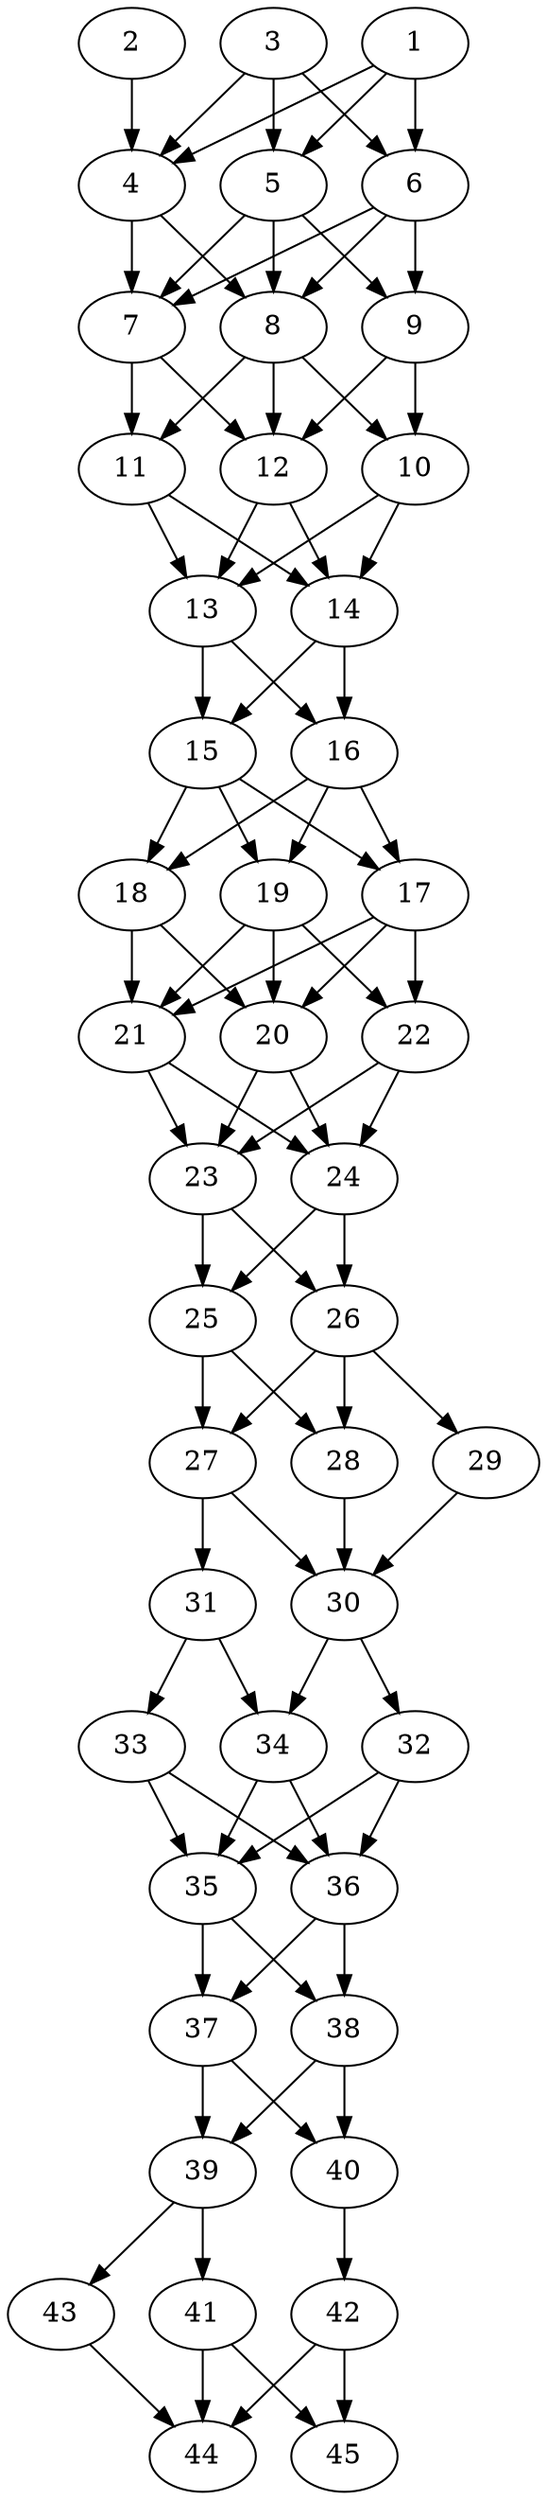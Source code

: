 // DAG automatically generated by daggen at Thu Oct  3 14:07:25 2019
// ./daggen --dot -n 45 --ccr 0.5 --fat 0.3 --regular 0.7 --density 0.9 --mindata 5242880 --maxdata 52428800 
digraph G {
  1 [size="24639488", alpha="0.13", expect_size="12319744"] 
  1 -> 4 [size ="12319744"]
  1 -> 5 [size ="12319744"]
  1 -> 6 [size ="12319744"]
  2 [size="55883776", alpha="0.10", expect_size="27941888"] 
  2 -> 4 [size ="27941888"]
  3 [size="95870976", alpha="0.00", expect_size="47935488"] 
  3 -> 4 [size ="47935488"]
  3 -> 5 [size ="47935488"]
  3 -> 6 [size ="47935488"]
  4 [size="96710656", alpha="0.07", expect_size="48355328"] 
  4 -> 7 [size ="48355328"]
  4 -> 8 [size ="48355328"]
  5 [size="46125056", alpha="0.18", expect_size="23062528"] 
  5 -> 7 [size ="23062528"]
  5 -> 8 [size ="23062528"]
  5 -> 9 [size ="23062528"]
  6 [size="98209792", alpha="0.20", expect_size="49104896"] 
  6 -> 7 [size ="49104896"]
  6 -> 8 [size ="49104896"]
  6 -> 9 [size ="49104896"]
  7 [size="25053184", alpha="0.17", expect_size="12526592"] 
  7 -> 11 [size ="12526592"]
  7 -> 12 [size ="12526592"]
  8 [size="72001536", alpha="0.09", expect_size="36000768"] 
  8 -> 10 [size ="36000768"]
  8 -> 11 [size ="36000768"]
  8 -> 12 [size ="36000768"]
  9 [size="90857472", alpha="0.13", expect_size="45428736"] 
  9 -> 10 [size ="45428736"]
  9 -> 12 [size ="45428736"]
  10 [size="21663744", alpha="0.09", expect_size="10831872"] 
  10 -> 13 [size ="10831872"]
  10 -> 14 [size ="10831872"]
  11 [size="24977408", alpha="0.12", expect_size="12488704"] 
  11 -> 13 [size ="12488704"]
  11 -> 14 [size ="12488704"]
  12 [size="87775232", alpha="0.19", expect_size="43887616"] 
  12 -> 13 [size ="43887616"]
  12 -> 14 [size ="43887616"]
  13 [size="38752256", alpha="0.10", expect_size="19376128"] 
  13 -> 15 [size ="19376128"]
  13 -> 16 [size ="19376128"]
  14 [size="39565312", alpha="0.08", expect_size="19782656"] 
  14 -> 15 [size ="19782656"]
  14 -> 16 [size ="19782656"]
  15 [size="72546304", alpha="0.06", expect_size="36273152"] 
  15 -> 17 [size ="36273152"]
  15 -> 18 [size ="36273152"]
  15 -> 19 [size ="36273152"]
  16 [size="64845824", alpha="0.04", expect_size="32422912"] 
  16 -> 17 [size ="32422912"]
  16 -> 18 [size ="32422912"]
  16 -> 19 [size ="32422912"]
  17 [size="64563200", alpha="0.19", expect_size="32281600"] 
  17 -> 20 [size ="32281600"]
  17 -> 21 [size ="32281600"]
  17 -> 22 [size ="32281600"]
  18 [size="51781632", alpha="0.00", expect_size="25890816"] 
  18 -> 20 [size ="25890816"]
  18 -> 21 [size ="25890816"]
  19 [size="95934464", alpha="0.18", expect_size="47967232"] 
  19 -> 20 [size ="47967232"]
  19 -> 21 [size ="47967232"]
  19 -> 22 [size ="47967232"]
  20 [size="62720000", alpha="0.01", expect_size="31360000"] 
  20 -> 23 [size ="31360000"]
  20 -> 24 [size ="31360000"]
  21 [size="12081152", alpha="0.07", expect_size="6040576"] 
  21 -> 23 [size ="6040576"]
  21 -> 24 [size ="6040576"]
  22 [size="68306944", alpha="0.02", expect_size="34153472"] 
  22 -> 23 [size ="34153472"]
  22 -> 24 [size ="34153472"]
  23 [size="63164416", alpha="0.15", expect_size="31582208"] 
  23 -> 25 [size ="31582208"]
  23 -> 26 [size ="31582208"]
  24 [size="15814656", alpha="0.06", expect_size="7907328"] 
  24 -> 25 [size ="7907328"]
  24 -> 26 [size ="7907328"]
  25 [size="55052288", alpha="0.06", expect_size="27526144"] 
  25 -> 27 [size ="27526144"]
  25 -> 28 [size ="27526144"]
  26 [size="85606400", alpha="0.03", expect_size="42803200"] 
  26 -> 27 [size ="42803200"]
  26 -> 28 [size ="42803200"]
  26 -> 29 [size ="42803200"]
  27 [size="102778880", alpha="0.04", expect_size="51389440"] 
  27 -> 30 [size ="51389440"]
  27 -> 31 [size ="51389440"]
  28 [size="96727040", alpha="0.18", expect_size="48363520"] 
  28 -> 30 [size ="48363520"]
  29 [size="98973696", alpha="0.09", expect_size="49486848"] 
  29 -> 30 [size ="49486848"]
  30 [size="91676672", alpha="0.02", expect_size="45838336"] 
  30 -> 32 [size ="45838336"]
  30 -> 34 [size ="45838336"]
  31 [size="96372736", alpha="0.18", expect_size="48186368"] 
  31 -> 33 [size ="48186368"]
  31 -> 34 [size ="48186368"]
  32 [size="32845824", alpha="0.11", expect_size="16422912"] 
  32 -> 35 [size ="16422912"]
  32 -> 36 [size ="16422912"]
  33 [size="40867840", alpha="0.09", expect_size="20433920"] 
  33 -> 35 [size ="20433920"]
  33 -> 36 [size ="20433920"]
  34 [size="17080320", alpha="0.14", expect_size="8540160"] 
  34 -> 35 [size ="8540160"]
  34 -> 36 [size ="8540160"]
  35 [size="47708160", alpha="0.12", expect_size="23854080"] 
  35 -> 37 [size ="23854080"]
  35 -> 38 [size ="23854080"]
  36 [size="74024960", alpha="0.02", expect_size="37012480"] 
  36 -> 37 [size ="37012480"]
  36 -> 38 [size ="37012480"]
  37 [size="89378816", alpha="0.03", expect_size="44689408"] 
  37 -> 39 [size ="44689408"]
  37 -> 40 [size ="44689408"]
  38 [size="13969408", alpha="0.12", expect_size="6984704"] 
  38 -> 39 [size ="6984704"]
  38 -> 40 [size ="6984704"]
  39 [size="98056192", alpha="0.00", expect_size="49028096"] 
  39 -> 41 [size ="49028096"]
  39 -> 43 [size ="49028096"]
  40 [size="44521472", alpha="0.19", expect_size="22260736"] 
  40 -> 42 [size ="22260736"]
  41 [size="53291008", alpha="0.18", expect_size="26645504"] 
  41 -> 44 [size ="26645504"]
  41 -> 45 [size ="26645504"]
  42 [size="44484608", alpha="0.10", expect_size="22242304"] 
  42 -> 44 [size ="22242304"]
  42 -> 45 [size ="22242304"]
  43 [size="95393792", alpha="0.12", expect_size="47696896"] 
  43 -> 44 [size ="47696896"]
  44 [size="45543424", alpha="0.16", expect_size="22771712"] 
  45 [size="18384896", alpha="0.09", expect_size="9192448"] 
}

